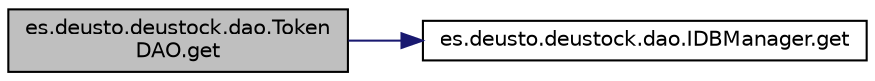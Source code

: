 digraph "es.deusto.deustock.dao.TokenDAO.get"
{
 // LATEX_PDF_SIZE
  edge [fontname="Helvetica",fontsize="10",labelfontname="Helvetica",labelfontsize="10"];
  node [fontname="Helvetica",fontsize="10",shape=record];
  rankdir="LR";
  Node1 [label="es.deusto.deustock.dao.Token\lDAO.get",height=0.2,width=0.4,color="black", fillcolor="grey75", style="filled", fontcolor="black",tooltip=" "];
  Node1 -> Node2 [color="midnightblue",fontsize="10",style="solid",fontname="Helvetica"];
  Node2 [label="es.deusto.deustock.dao.IDBManager.get",height=0.2,width=0.4,color="black", fillcolor="white", style="filled",URL="$interfacees_1_1deusto_1_1deustock_1_1dao_1_1_i_d_b_manager.html#ad03b499d4bbeb0e41fabd3b4e0f44714",tooltip=" "];
}
